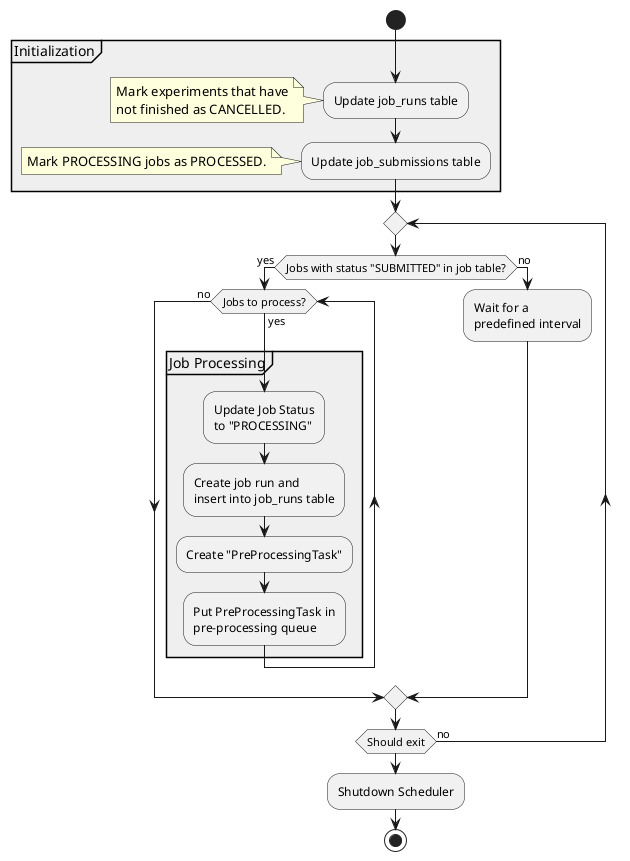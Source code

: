@startuml
 
start
partition #00000010 Initialization {
    :Update job_runs table;
    note left
        Mark experiments that have
        not finished as CANCELLED.
    end note
    :Update job_submissions table;
    note left
        Mark PROCESSING jobs as PROCESSED.
    end note
}
repeat
    if (Jobs with status "SUBMITTED" in job table?) then (yes)
        while (Jobs to process?) is (yes)
            partition #00000010 Job Processing {
                :Update Job Status
                to "PROCESSING";
                :Create job run and
                insert into job_runs table;
                :Create "PreProcessingTask";
                :Put PreProcessingTask in
                pre-processing queue;
            }
        endwhile (no)
    else (no)
        :Wait for a
        predefined interval;
    endif
repeat while (Should exit) is (no)

:Shutdown Scheduler;

stop
@enduml
